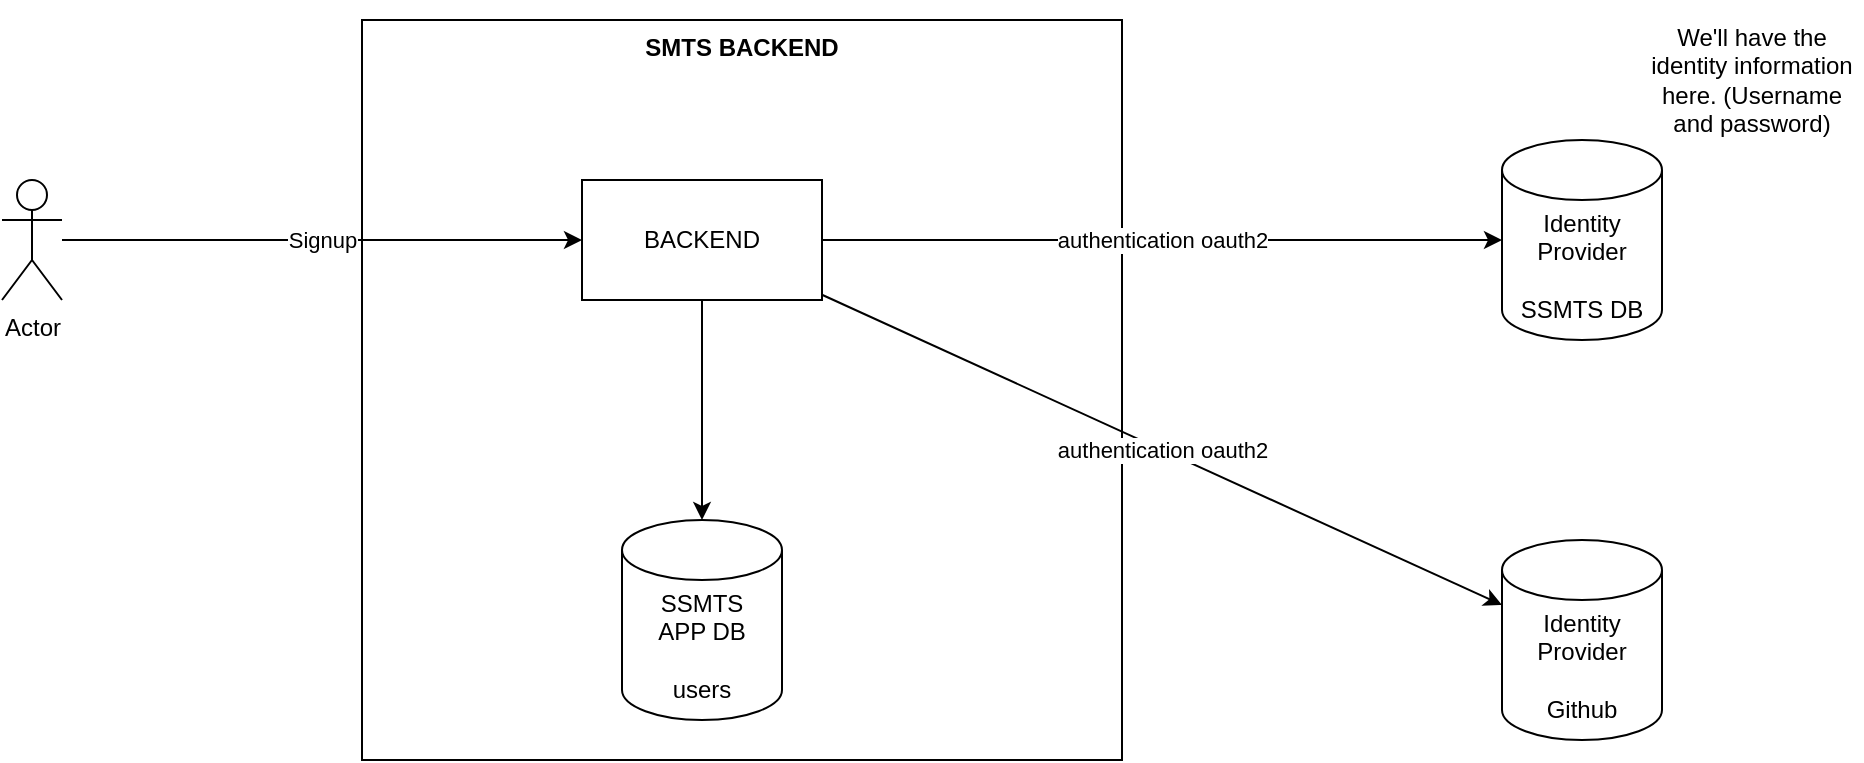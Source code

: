 <mxfile>
    <diagram id="3BrSi47o2evoNZGxHjZo" name="Page-1">
        <mxGraphModel dx="1931" dy="768" grid="1" gridSize="10" guides="1" tooltips="1" connect="1" arrows="1" fold="1" page="1" pageScale="1" pageWidth="850" pageHeight="1100" math="0" shadow="0">
            <root>
                <mxCell id="0"/>
                <mxCell id="1" parent="0"/>
                <mxCell id="9" value="SMTS BACKEND" style="rounded=0;whiteSpace=wrap;html=1;verticalAlign=top;fontStyle=1" parent="1" vertex="1">
                    <mxGeometry x="70" y="140" width="380" height="370" as="geometry"/>
                </mxCell>
                <mxCell id="3" value="Identity&lt;br&gt;Provider&lt;br&gt;&lt;br&gt;SSMTS DB" style="shape=cylinder3;whiteSpace=wrap;html=1;boundedLbl=1;backgroundOutline=1;size=15;" parent="1" vertex="1">
                    <mxGeometry x="640" y="200" width="80" height="100" as="geometry"/>
                </mxCell>
                <mxCell id="4" value="We'll have the identity information here. (Username and password)" style="text;html=1;strokeColor=none;fillColor=none;align=center;verticalAlign=middle;whiteSpace=wrap;rounded=0;" parent="1" vertex="1">
                    <mxGeometry x="710" y="130" width="110" height="80" as="geometry"/>
                </mxCell>
                <mxCell id="5" value="SSMTS&lt;br&gt;APP DB&lt;br&gt;&lt;br&gt;users" style="shape=cylinder3;whiteSpace=wrap;html=1;boundedLbl=1;backgroundOutline=1;size=15;" parent="1" vertex="1">
                    <mxGeometry x="200" y="390" width="80" height="100" as="geometry"/>
                </mxCell>
                <mxCell id="6" value="Identity&lt;br&gt;Provider&lt;br&gt;&lt;br&gt;Github" style="shape=cylinder3;whiteSpace=wrap;html=1;boundedLbl=1;backgroundOutline=1;size=15;" parent="1" vertex="1">
                    <mxGeometry x="640" y="400" width="80" height="100" as="geometry"/>
                </mxCell>
                <mxCell id="15" value="authentication oauth2" style="edgeStyle=none;html=1;entryX=0;entryY=0.5;entryDx=0;entryDy=0;entryPerimeter=0;" parent="1" source="10" target="3" edge="1">
                    <mxGeometry relative="1" as="geometry"/>
                </mxCell>
                <mxCell id="17" value="authentication oauth2" style="edgeStyle=none;html=1;entryX=0;entryY=0;entryDx=0;entryDy=32.5;entryPerimeter=0;" parent="1" source="10" target="6" edge="1">
                    <mxGeometry relative="1" as="geometry"/>
                </mxCell>
                <mxCell id="18" style="edgeStyle=none;html=1;entryX=0.5;entryY=0;entryDx=0;entryDy=0;entryPerimeter=0;" parent="1" source="10" target="5" edge="1">
                    <mxGeometry relative="1" as="geometry"/>
                </mxCell>
                <mxCell id="10" value="BACKEND" style="rounded=0;whiteSpace=wrap;html=1;" parent="1" vertex="1">
                    <mxGeometry x="180" y="220" width="120" height="60" as="geometry"/>
                </mxCell>
                <mxCell id="13" value="Signup" style="edgeStyle=none;html=1;entryX=0;entryY=0.5;entryDx=0;entryDy=0;" parent="1" source="11" target="10" edge="1">
                    <mxGeometry relative="1" as="geometry"/>
                </mxCell>
                <mxCell id="11" value="Actor" style="shape=umlActor;verticalLabelPosition=bottom;verticalAlign=top;html=1;outlineConnect=0;" parent="1" vertex="1">
                    <mxGeometry x="-110" y="220" width="30" height="60" as="geometry"/>
                </mxCell>
            </root>
        </mxGraphModel>
    </diagram>
</mxfile>